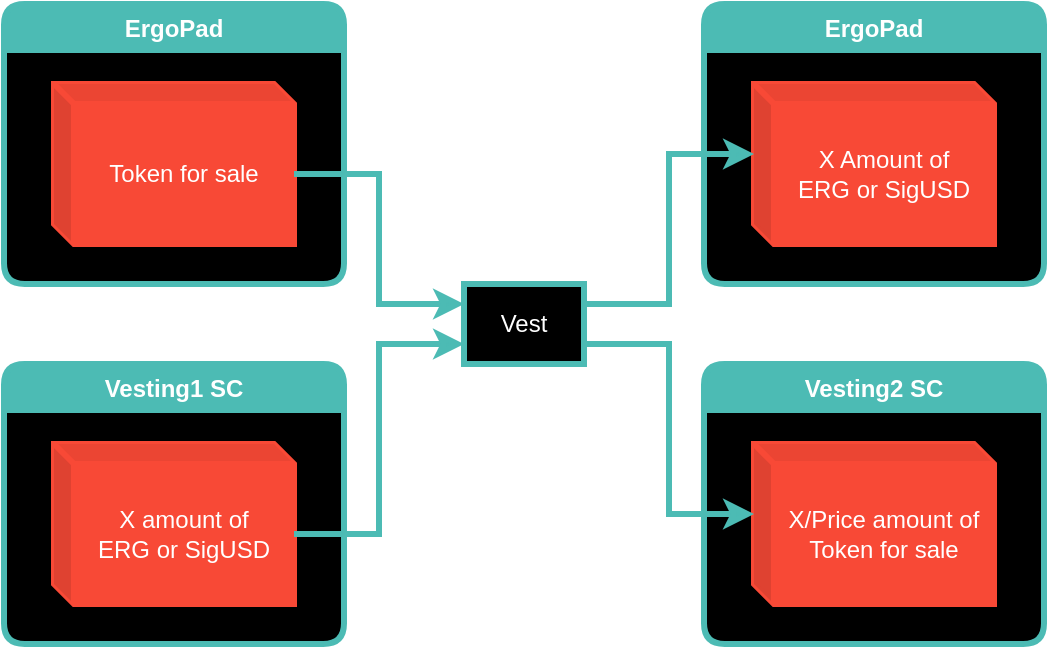 <mxfile version="16.1.2" type="device"><diagram id="QOwcaWJ8UAR32Rd_rkUK" name="Page-1"><mxGraphModel dx="1102" dy="875" grid="1" gridSize="10" guides="1" tooltips="1" connect="1" arrows="1" fold="1" page="1" pageScale="1" pageWidth="850" pageHeight="1100" background="#ffffff" math="0" shadow="0"><root><mxCell id="0"/><mxCell id="1" parent="0"/><mxCell id="I0hiN1EPHC9cmtYxYzsP-2" value="ErgoPad" style="swimlane;container=1;collapsible=0;fillColor=#4CBBB4;swimlaneLine=1;rounded=1;swimlaneFillColor=#000000;fontColor=#FFFFFF;labelBorderColor=none;strokeColor=#4CBBB4;strokeWidth=3;" parent="1" vertex="1"><mxGeometry x="70" y="80" width="170" height="140" as="geometry"/></mxCell><mxCell id="I0hiN1EPHC9cmtYxYzsP-6" value="Token for sale" style="shape=cube;whiteSpace=wrap;html=1;boundedLbl=1;backgroundOutline=1;darkOpacity=0.05;darkOpacity2=0.1;rounded=1;labelBorderColor=none;fontColor=#FFFFFF;strokeColor=#F84936;strokeWidth=3;fillColor=#F84936;size=10;" parent="I0hiN1EPHC9cmtYxYzsP-2" vertex="1"><mxGeometry x="25" y="40" width="120" height="80" as="geometry"/></mxCell><mxCell id="I0hiN1EPHC9cmtYxYzsP-3" value="Vesting1 SC" style="swimlane;container=1;collapsible=0;fillColor=#4CBBB4;swimlaneLine=1;rounded=1;swimlaneFillColor=#000000;fontColor=#FFFFFF;labelBorderColor=none;strokeColor=#4CBBB4;strokeWidth=3;" parent="1" vertex="1"><mxGeometry x="70" y="260" width="170" height="140" as="geometry"/></mxCell><mxCell id="I0hiN1EPHC9cmtYxYzsP-5" value="X amount of&lt;br&gt;ERG or SigUSD" style="shape=cube;whiteSpace=wrap;html=1;boundedLbl=1;backgroundOutline=1;darkOpacity=0.05;darkOpacity2=0.1;rounded=1;labelBorderColor=none;fontColor=#FFFFFF;strokeColor=#F84936;strokeWidth=3;fillColor=#F84936;size=10;" parent="I0hiN1EPHC9cmtYxYzsP-3" vertex="1"><mxGeometry x="25" y="40" width="120" height="80" as="geometry"/></mxCell><mxCell id="8tIXJ-7l0-ROnwXEZp2_-1" value="Vesting2 SC" style="swimlane;container=1;collapsible=0;fillColor=#4CBBB4;swimlaneLine=1;rounded=1;swimlaneFillColor=#000000;fontColor=#FFFFFF;labelBorderColor=none;strokeColor=#4CBBB4;strokeWidth=3;" parent="1" vertex="1"><mxGeometry x="420" y="260" width="170" height="140" as="geometry"/></mxCell><mxCell id="8tIXJ-7l0-ROnwXEZp2_-2" value="X/Price amount of Token for sale" style="shape=cube;whiteSpace=wrap;html=1;boundedLbl=1;backgroundOutline=1;darkOpacity=0.05;darkOpacity2=0.1;rounded=1;labelBorderColor=none;fontColor=#FFFFFF;strokeColor=#F84936;strokeWidth=3;fillColor=#F84936;size=10;" parent="8tIXJ-7l0-ROnwXEZp2_-1" vertex="1"><mxGeometry x="25" y="40" width="120" height="80" as="geometry"/></mxCell><mxCell id="25QY958wF3u-f_ZoFqcr-1" value="ErgoPad" style="swimlane;container=1;collapsible=0;fillColor=#4CBBB4;swimlaneLine=1;rounded=1;swimlaneFillColor=#000000;fontColor=#FFFFFF;labelBorderColor=none;strokeColor=#4CBBB4;strokeWidth=3;" vertex="1" parent="1"><mxGeometry x="420" y="80" width="170" height="140" as="geometry"/></mxCell><mxCell id="I0hiN1EPHC9cmtYxYzsP-7" value="X Amount of&lt;br&gt;ERG or SigUSD" style="shape=cube;whiteSpace=wrap;html=1;boundedLbl=1;backgroundOutline=1;darkOpacity=0.05;darkOpacity2=0.1;rounded=1;labelBorderColor=none;fontColor=#FFFFFF;strokeColor=#F84936;strokeWidth=3;fillColor=#F84936;size=10;" parent="25QY958wF3u-f_ZoFqcr-1" vertex="1"><mxGeometry x="25" y="40" width="120" height="80" as="geometry"/></mxCell><mxCell id="25QY958wF3u-f_ZoFqcr-10" style="edgeStyle=orthogonalEdgeStyle;rounded=0;orthogonalLoop=1;jettySize=auto;html=1;exitX=1;exitY=0.25;exitDx=0;exitDy=0;entryX=0;entryY=0;entryDx=0;entryDy=35;entryPerimeter=0;fontColor=#FFFFFF;strokeColor=#4CBBB4;strokeWidth=3;" edge="1" parent="1" source="25QY958wF3u-f_ZoFqcr-7" target="I0hiN1EPHC9cmtYxYzsP-7"><mxGeometry relative="1" as="geometry"/></mxCell><mxCell id="25QY958wF3u-f_ZoFqcr-11" style="edgeStyle=orthogonalEdgeStyle;rounded=0;orthogonalLoop=1;jettySize=auto;html=1;exitX=1;exitY=0.75;exitDx=0;exitDy=0;entryX=0;entryY=0;entryDx=0;entryDy=35;entryPerimeter=0;fontColor=#FFFFFF;strokeColor=#4CBBB4;strokeWidth=3;" edge="1" parent="1" source="25QY958wF3u-f_ZoFqcr-7" target="8tIXJ-7l0-ROnwXEZp2_-2"><mxGeometry relative="1" as="geometry"/></mxCell><mxCell id="25QY958wF3u-f_ZoFqcr-7" value="Vest" style="rounded=0;whiteSpace=wrap;html=1;fillColor=#000000;strokeColor=#4CBBB4;strokeWidth=3;fontColor=#FFFFFF;" vertex="1" parent="1"><mxGeometry x="300" y="220" width="60" height="40" as="geometry"/></mxCell><mxCell id="25QY958wF3u-f_ZoFqcr-8" style="edgeStyle=orthogonalEdgeStyle;rounded=0;orthogonalLoop=1;jettySize=auto;html=1;exitX=0;exitY=0;exitDx=120;exitDy=45;exitPerimeter=0;entryX=0;entryY=0.25;entryDx=0;entryDy=0;fontColor=#FFFFFF;strokeColor=#4CBBB4;strokeWidth=3;" edge="1" parent="1" source="I0hiN1EPHC9cmtYxYzsP-6" target="25QY958wF3u-f_ZoFqcr-7"><mxGeometry relative="1" as="geometry"/></mxCell><mxCell id="25QY958wF3u-f_ZoFqcr-9" style="edgeStyle=orthogonalEdgeStyle;rounded=0;orthogonalLoop=1;jettySize=auto;html=1;exitX=0;exitY=0;exitDx=120;exitDy=45;exitPerimeter=0;entryX=0;entryY=0.75;entryDx=0;entryDy=0;fontColor=#FFFFFF;strokeColor=#4CBBB4;strokeWidth=3;" edge="1" parent="1" source="I0hiN1EPHC9cmtYxYzsP-5" target="25QY958wF3u-f_ZoFqcr-7"><mxGeometry relative="1" as="geometry"/></mxCell></root></mxGraphModel></diagram></mxfile>